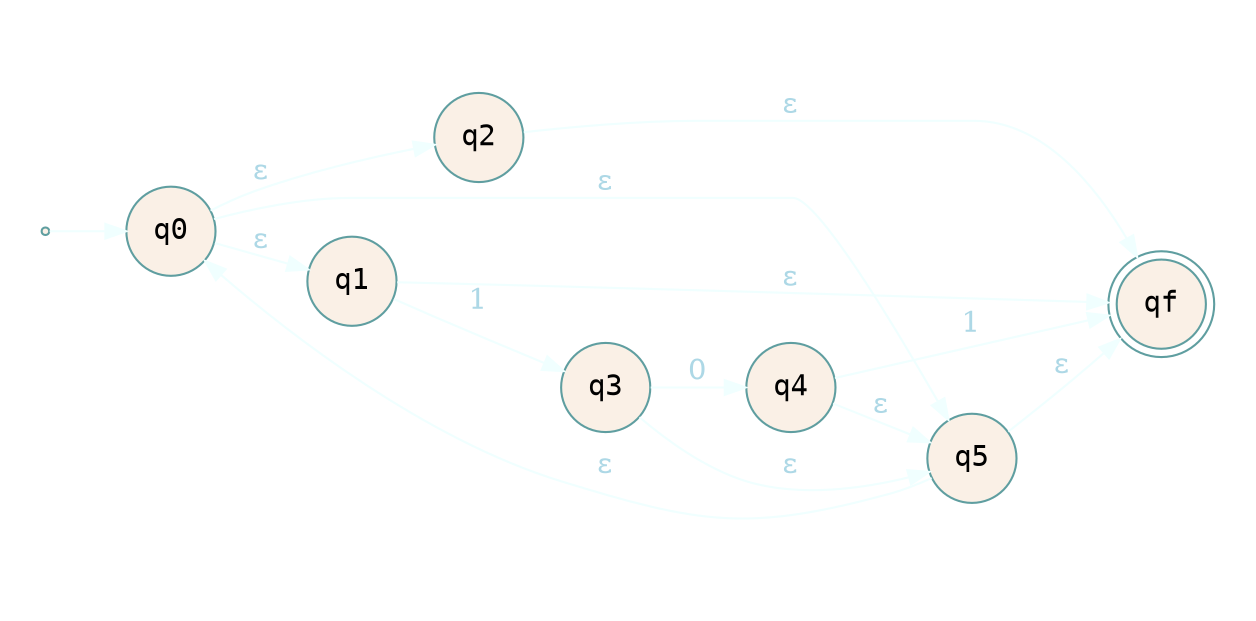 digraph FiniteAutomata {
  graph [bgcolor=transparent, rankdir=LR]
  edge [color=azure, fontcolor=lightblue]
  node [fontname=monospace, fillcolor=linen, style=filled, color=cadetblue]

  subgraph cluster_nfa {
    label= "Construct an ε-NFA from the following regular expression: (0+1)*01(0+1)11";
    color=white;
    fontcolor=white;
    /* Entities */
    start [label="Start", shape=point]; // Initial state with a point shape  
    q0 [shape="circle"];
    q1 [shape="circle"];
    q2 [shape="circle"];
    q3 [shape="circle"];
    q4 [shape="circle"];
    q5 [shape="circle"];
    qf [shape="doublecircle"];
    /* Relationships */
    start -> q0;
    q0 -> q1[label=ε];
    q0 -> q2[label=ε];
    q1 -> q3[label=1];
    q3 -> q4[label=0];
    q3 -> q5[label=ε];
    q4 -> q5[label=ε];
    q0 -> q5[label=ε];
    q5 -> q0[label=ε];
    q5 -> qf[label=ε];
    q1 -> qf[label=ε];
    q2 -> qf[label=ε];
    q4 -> qf[label=1];
  }
}


